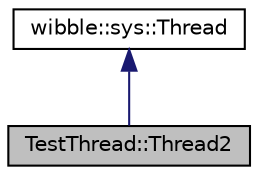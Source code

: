 digraph G
{
  edge [fontname="Helvetica",fontsize="10",labelfontname="Helvetica",labelfontsize="10"];
  node [fontname="Helvetica",fontsize="10",shape=record];
  Node1 [label="TestThread::Thread2",height=0.2,width=0.4,color="black", fillcolor="grey75", style="filled" fontcolor="black"];
  Node2 -> Node1 [dir="back",color="midnightblue",fontsize="10",style="solid",fontname="Helvetica"];
  Node2 [label="wibble::sys::Thread",height=0.2,width=0.4,color="black", fillcolor="white", style="filled",URL="$classwibble_1_1sys_1_1Thread.html",tooltip="Encapsulates a thread."];
}
